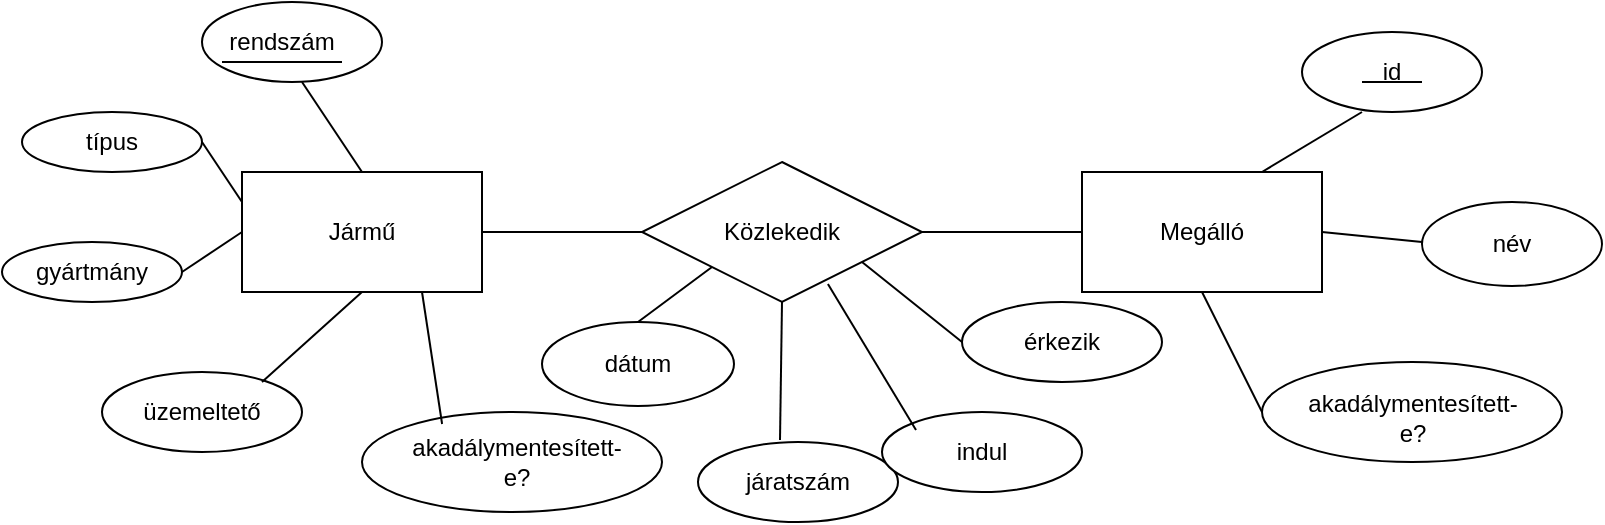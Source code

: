 <mxfile version="23.1.5" type="device">
  <diagram name="1 oldal" id="k7qnhddqRf9nzqc2Ejq8">
    <mxGraphModel dx="1434" dy="780" grid="1" gridSize="10" guides="1" tooltips="1" connect="1" arrows="1" fold="1" page="1" pageScale="1" pageWidth="827" pageHeight="1169" math="0" shadow="0">
      <root>
        <mxCell id="0" />
        <mxCell id="1" parent="0" />
        <mxCell id="57wa1wvrsa3jBLDCA3DL-5" value="" style="ellipse;whiteSpace=wrap;html=1;" vertex="1" parent="1">
          <mxGeometry x="110" y="400" width="90" height="40" as="geometry" />
        </mxCell>
        <mxCell id="_uJxmvS0vkBwXmg9_zSi-1" value="" style="rhombus;whiteSpace=wrap;html=1;" parent="1" vertex="1">
          <mxGeometry x="330" y="480" width="140" height="70" as="geometry" />
        </mxCell>
        <mxCell id="_uJxmvS0vkBwXmg9_zSi-2" value="&lt;div&gt;Közlekedik&lt;br&gt;&lt;/div&gt;" style="text;html=1;align=center;verticalAlign=middle;whiteSpace=wrap;rounded=0;" parent="1" vertex="1">
          <mxGeometry x="370" y="500" width="60" height="30" as="geometry" />
        </mxCell>
        <mxCell id="_uJxmvS0vkBwXmg9_zSi-3" value="" style="rounded=0;whiteSpace=wrap;html=1;" parent="1" vertex="1">
          <mxGeometry x="130" y="485" width="120" height="60" as="geometry" />
        </mxCell>
        <mxCell id="_uJxmvS0vkBwXmg9_zSi-4" value="" style="rounded=0;whiteSpace=wrap;html=1;" parent="1" vertex="1">
          <mxGeometry x="550" y="485" width="120" height="60" as="geometry" />
        </mxCell>
        <mxCell id="_uJxmvS0vkBwXmg9_zSi-5" value="Jármű" style="text;html=1;align=center;verticalAlign=middle;whiteSpace=wrap;rounded=0;" parent="1" vertex="1">
          <mxGeometry x="160" y="500" width="60" height="30" as="geometry" />
        </mxCell>
        <mxCell id="_uJxmvS0vkBwXmg9_zSi-6" value="Megálló" style="text;html=1;align=center;verticalAlign=middle;whiteSpace=wrap;rounded=0;" parent="1" vertex="1">
          <mxGeometry x="580" y="500" width="60" height="30" as="geometry" />
        </mxCell>
        <mxCell id="_uJxmvS0vkBwXmg9_zSi-7" value="" style="endArrow=none;html=1;rounded=0;entryX=0;entryY=0.5;entryDx=0;entryDy=0;exitX=1;exitY=0.5;exitDx=0;exitDy=0;" parent="1" source="_uJxmvS0vkBwXmg9_zSi-3" target="_uJxmvS0vkBwXmg9_zSi-1" edge="1">
          <mxGeometry width="50" height="50" relative="1" as="geometry">
            <mxPoint x="250" y="520" as="sourcePoint" />
            <mxPoint x="300" y="470" as="targetPoint" />
          </mxGeometry>
        </mxCell>
        <mxCell id="_uJxmvS0vkBwXmg9_zSi-8" value="" style="endArrow=none;html=1;rounded=0;entryX=0;entryY=0.5;entryDx=0;entryDy=0;exitX=1;exitY=0.5;exitDx=0;exitDy=0;" parent="1" source="_uJxmvS0vkBwXmg9_zSi-1" target="_uJxmvS0vkBwXmg9_zSi-4" edge="1">
          <mxGeometry width="50" height="50" relative="1" as="geometry">
            <mxPoint x="470" y="510" as="sourcePoint" />
            <mxPoint x="520" y="460" as="targetPoint" />
          </mxGeometry>
        </mxCell>
        <mxCell id="_uJxmvS0vkBwXmg9_zSi-10" value="" style="ellipse;whiteSpace=wrap;html=1;" parent="1" vertex="1">
          <mxGeometry x="358" y="620" width="100" height="40" as="geometry" />
        </mxCell>
        <mxCell id="_uJxmvS0vkBwXmg9_zSi-11" value="járatszám" style="text;html=1;align=center;verticalAlign=middle;whiteSpace=wrap;rounded=0;" parent="1" vertex="1">
          <mxGeometry x="378" y="625" width="60" height="30" as="geometry" />
        </mxCell>
        <mxCell id="_uJxmvS0vkBwXmg9_zSi-12" value="típus" style="ellipse;whiteSpace=wrap;html=1;" parent="1" vertex="1">
          <mxGeometry x="20" y="455" width="90" height="30" as="geometry" />
        </mxCell>
        <mxCell id="_uJxmvS0vkBwXmg9_zSi-13" value="gyártmány" style="ellipse;whiteSpace=wrap;html=1;" parent="1" vertex="1">
          <mxGeometry x="10" y="520" width="90" height="30" as="geometry" />
        </mxCell>
        <mxCell id="_uJxmvS0vkBwXmg9_zSi-14" value="" style="ellipse;whiteSpace=wrap;html=1;" parent="1" vertex="1">
          <mxGeometry x="60" y="585" width="100" height="40" as="geometry" />
        </mxCell>
        <mxCell id="_uJxmvS0vkBwXmg9_zSi-15" value="üzemeltető" style="text;html=1;align=center;verticalAlign=middle;whiteSpace=wrap;rounded=0;" parent="1" vertex="1">
          <mxGeometry x="80" y="590" width="60" height="30" as="geometry" />
        </mxCell>
        <mxCell id="_uJxmvS0vkBwXmg9_zSi-16" value="" style="endArrow=none;html=1;rounded=0;entryX=0;entryY=0.25;entryDx=0;entryDy=0;" parent="1" target="_uJxmvS0vkBwXmg9_zSi-3" edge="1">
          <mxGeometry width="50" height="50" relative="1" as="geometry">
            <mxPoint x="110" y="470" as="sourcePoint" />
            <mxPoint x="160" y="420" as="targetPoint" />
          </mxGeometry>
        </mxCell>
        <mxCell id="_uJxmvS0vkBwXmg9_zSi-17" value="" style="endArrow=none;html=1;rounded=0;entryX=0;entryY=0.5;entryDx=0;entryDy=0;" parent="1" target="_uJxmvS0vkBwXmg9_zSi-3" edge="1">
          <mxGeometry width="50" height="50" relative="1" as="geometry">
            <mxPoint x="100" y="535" as="sourcePoint" />
            <mxPoint x="150" y="485" as="targetPoint" />
          </mxGeometry>
        </mxCell>
        <mxCell id="_uJxmvS0vkBwXmg9_zSi-18" value="" style="endArrow=none;html=1;rounded=0;entryX=0.5;entryY=1;entryDx=0;entryDy=0;" parent="1" target="_uJxmvS0vkBwXmg9_zSi-3" edge="1">
          <mxGeometry width="50" height="50" relative="1" as="geometry">
            <mxPoint x="140" y="590" as="sourcePoint" />
            <mxPoint x="190" y="540" as="targetPoint" />
          </mxGeometry>
        </mxCell>
        <mxCell id="_uJxmvS0vkBwXmg9_zSi-19" value="" style="endArrow=none;html=1;rounded=0;exitX=0.5;exitY=0;exitDx=0;exitDy=0;" parent="1" source="_uJxmvS0vkBwXmg9_zSi-3" edge="1">
          <mxGeometry width="50" height="50" relative="1" as="geometry">
            <mxPoint x="110" y="490" as="sourcePoint" />
            <mxPoint x="160" y="440" as="targetPoint" />
          </mxGeometry>
        </mxCell>
        <mxCell id="_uJxmvS0vkBwXmg9_zSi-20" value="" style="endArrow=none;html=1;rounded=0;" parent="1" edge="1">
          <mxGeometry width="50" height="50" relative="1" as="geometry">
            <mxPoint x="120" y="430" as="sourcePoint" />
            <mxPoint x="180" y="430" as="targetPoint" />
            <Array as="points">
              <mxPoint x="160" y="430" />
            </Array>
          </mxGeometry>
        </mxCell>
        <mxCell id="_uJxmvS0vkBwXmg9_zSi-21" value="" style="ellipse;whiteSpace=wrap;html=1;" parent="1" vertex="1">
          <mxGeometry x="660" y="415" width="90" height="40" as="geometry" />
        </mxCell>
        <mxCell id="_uJxmvS0vkBwXmg9_zSi-22" value="" style="ellipse;whiteSpace=wrap;html=1;" parent="1" vertex="1">
          <mxGeometry x="720" y="500" width="90" height="42" as="geometry" />
        </mxCell>
        <mxCell id="_uJxmvS0vkBwXmg9_zSi-23" value="" style="ellipse;whiteSpace=wrap;html=1;" parent="1" vertex="1">
          <mxGeometry x="640" y="580" width="150" height="50" as="geometry" />
        </mxCell>
        <mxCell id="_uJxmvS0vkBwXmg9_zSi-24" value="id" style="text;html=1;align=center;verticalAlign=middle;whiteSpace=wrap;rounded=0;strokeColor=none;" parent="1" vertex="1">
          <mxGeometry x="675" y="420" width="60" height="30" as="geometry" />
        </mxCell>
        <mxCell id="_uJxmvS0vkBwXmg9_zSi-25" value="név" style="text;html=1;align=center;verticalAlign=middle;whiteSpace=wrap;rounded=0;" parent="1" vertex="1">
          <mxGeometry x="735" y="506" width="60" height="30" as="geometry" />
        </mxCell>
        <mxCell id="_uJxmvS0vkBwXmg9_zSi-26" value="akadálymentesített-e?" style="text;html=1;align=center;verticalAlign=middle;whiteSpace=wrap;rounded=0;" parent="1" vertex="1">
          <mxGeometry x="677.5" y="590" width="75" height="35" as="geometry" />
        </mxCell>
        <mxCell id="_uJxmvS0vkBwXmg9_zSi-27" value="" style="endArrow=none;html=1;rounded=0;exitX=0;exitY=0.5;exitDx=0;exitDy=0;entryX=0.5;entryY=1;entryDx=0;entryDy=0;" parent="1" source="_uJxmvS0vkBwXmg9_zSi-23" target="_uJxmvS0vkBwXmg9_zSi-4" edge="1">
          <mxGeometry width="50" height="50" relative="1" as="geometry">
            <mxPoint x="550" y="620" as="sourcePoint" />
            <mxPoint x="610" y="550" as="targetPoint" />
          </mxGeometry>
        </mxCell>
        <mxCell id="_uJxmvS0vkBwXmg9_zSi-30" value="" style="endArrow=none;html=1;rounded=0;exitX=0.75;exitY=0;exitDx=0;exitDy=0;" parent="1" source="_uJxmvS0vkBwXmg9_zSi-4" edge="1">
          <mxGeometry width="50" height="50" relative="1" as="geometry">
            <mxPoint x="670" y="480" as="sourcePoint" />
            <mxPoint x="690" y="455" as="targetPoint" />
          </mxGeometry>
        </mxCell>
        <mxCell id="_uJxmvS0vkBwXmg9_zSi-32" value="" style="endArrow=none;html=1;rounded=0;exitX=1;exitY=0.5;exitDx=0;exitDy=0;" parent="1" source="_uJxmvS0vkBwXmg9_zSi-4" edge="1">
          <mxGeometry width="50" height="50" relative="1" as="geometry">
            <mxPoint x="670" y="570" as="sourcePoint" />
            <mxPoint x="720" y="520" as="targetPoint" />
          </mxGeometry>
        </mxCell>
        <mxCell id="_uJxmvS0vkBwXmg9_zSi-33" value="" style="ellipse;whiteSpace=wrap;html=1;" parent="1" vertex="1">
          <mxGeometry x="280" y="560" width="96" height="42" as="geometry" />
        </mxCell>
        <mxCell id="_uJxmvS0vkBwXmg9_zSi-34" value="" style="ellipse;whiteSpace=wrap;html=1;" parent="1" vertex="1">
          <mxGeometry x="490" y="550" width="100" height="40" as="geometry" />
        </mxCell>
        <mxCell id="_uJxmvS0vkBwXmg9_zSi-35" value="dátum" style="text;html=1;align=center;verticalAlign=middle;whiteSpace=wrap;rounded=0;" parent="1" vertex="1">
          <mxGeometry x="298" y="566" width="60" height="30" as="geometry" />
        </mxCell>
        <mxCell id="_uJxmvS0vkBwXmg9_zSi-36" value="érkezik" style="text;html=1;align=center;verticalAlign=middle;whiteSpace=wrap;rounded=0;" parent="1" vertex="1">
          <mxGeometry x="510" y="555" width="60" height="30" as="geometry" />
        </mxCell>
        <mxCell id="_uJxmvS0vkBwXmg9_zSi-40" value="" style="endArrow=none;html=1;rounded=0;exitX=0.5;exitY=0;exitDx=0;exitDy=0;entryX=0;entryY=1;entryDx=0;entryDy=0;" parent="1" source="_uJxmvS0vkBwXmg9_zSi-33" target="_uJxmvS0vkBwXmg9_zSi-1" edge="1">
          <mxGeometry width="50" height="50" relative="1" as="geometry">
            <mxPoint x="350" y="570" as="sourcePoint" />
            <mxPoint x="370" y="530" as="targetPoint" />
          </mxGeometry>
        </mxCell>
        <mxCell id="_uJxmvS0vkBwXmg9_zSi-41" value="" style="endArrow=none;html=1;rounded=0;exitX=0;exitY=0.5;exitDx=0;exitDy=0;" parent="1" source="_uJxmvS0vkBwXmg9_zSi-34" edge="1">
          <mxGeometry width="50" height="50" relative="1" as="geometry">
            <mxPoint x="480" y="560" as="sourcePoint" />
            <mxPoint x="440" y="530" as="targetPoint" />
          </mxGeometry>
        </mxCell>
        <mxCell id="57wa1wvrsa3jBLDCA3DL-3" value="" style="endArrow=none;html=1;rounded=0;entryX=0.5;entryY=1;entryDx=0;entryDy=0;exitX=0.41;exitY=-0.025;exitDx=0;exitDy=0;exitPerimeter=0;" edge="1" parent="1" source="_uJxmvS0vkBwXmg9_zSi-10" target="_uJxmvS0vkBwXmg9_zSi-1">
          <mxGeometry width="50" height="50" relative="1" as="geometry">
            <mxPoint x="389" y="620" as="sourcePoint" />
            <mxPoint x="439" y="570" as="targetPoint" />
          </mxGeometry>
        </mxCell>
        <mxCell id="57wa1wvrsa3jBLDCA3DL-7" value="rendszám" style="text;html=1;align=center;verticalAlign=middle;whiteSpace=wrap;rounded=0;" vertex="1" parent="1">
          <mxGeometry x="120" y="405" width="60" height="30" as="geometry" />
        </mxCell>
        <mxCell id="57wa1wvrsa3jBLDCA3DL-8" value="" style="endArrow=none;html=1;rounded=0;" edge="1" parent="1">
          <mxGeometry width="50" height="50" relative="1" as="geometry">
            <mxPoint x="690" y="440" as="sourcePoint" />
            <mxPoint x="720" y="440" as="targetPoint" />
            <Array as="points">
              <mxPoint x="700" y="440" />
            </Array>
          </mxGeometry>
        </mxCell>
        <mxCell id="57wa1wvrsa3jBLDCA3DL-9" value="" style="ellipse;whiteSpace=wrap;html=1;" vertex="1" parent="1">
          <mxGeometry x="450" y="605" width="100" height="40" as="geometry" />
        </mxCell>
        <mxCell id="57wa1wvrsa3jBLDCA3DL-10" value="indul" style="text;html=1;align=center;verticalAlign=middle;whiteSpace=wrap;rounded=0;" vertex="1" parent="1">
          <mxGeometry x="470" y="610" width="60" height="30" as="geometry" />
        </mxCell>
        <mxCell id="57wa1wvrsa3jBLDCA3DL-11" value="" style="endArrow=none;html=1;rounded=0;exitX=0;exitY=0.5;exitDx=0;exitDy=0;entryX=0.664;entryY=0.871;entryDx=0;entryDy=0;entryPerimeter=0;" edge="1" parent="1" target="_uJxmvS0vkBwXmg9_zSi-1">
          <mxGeometry width="50" height="50" relative="1" as="geometry">
            <mxPoint x="467" y="614.03" as="sourcePoint" />
            <mxPoint x="438" y="530" as="targetPoint" />
          </mxGeometry>
        </mxCell>
        <mxCell id="57wa1wvrsa3jBLDCA3DL-13" value="" style="ellipse;whiteSpace=wrap;html=1;" vertex="1" parent="1">
          <mxGeometry x="190" y="605" width="150" height="50" as="geometry" />
        </mxCell>
        <mxCell id="57wa1wvrsa3jBLDCA3DL-14" value="akadálymentesített-e?" style="text;html=1;align=center;verticalAlign=middle;whiteSpace=wrap;rounded=0;" vertex="1" parent="1">
          <mxGeometry x="230" y="612.5" width="75" height="35" as="geometry" />
        </mxCell>
        <mxCell id="57wa1wvrsa3jBLDCA3DL-15" value="" style="endArrow=none;html=1;rounded=0;entryX=0.75;entryY=1;entryDx=0;entryDy=0;exitX=0.267;exitY=0.12;exitDx=0;exitDy=0;exitPerimeter=0;" edge="1" parent="1" source="57wa1wvrsa3jBLDCA3DL-13" target="_uJxmvS0vkBwXmg9_zSi-3">
          <mxGeometry width="50" height="50" relative="1" as="geometry">
            <mxPoint x="230" y="600" as="sourcePoint" />
            <mxPoint x="150" y="620" as="targetPoint" />
          </mxGeometry>
        </mxCell>
      </root>
    </mxGraphModel>
  </diagram>
</mxfile>
